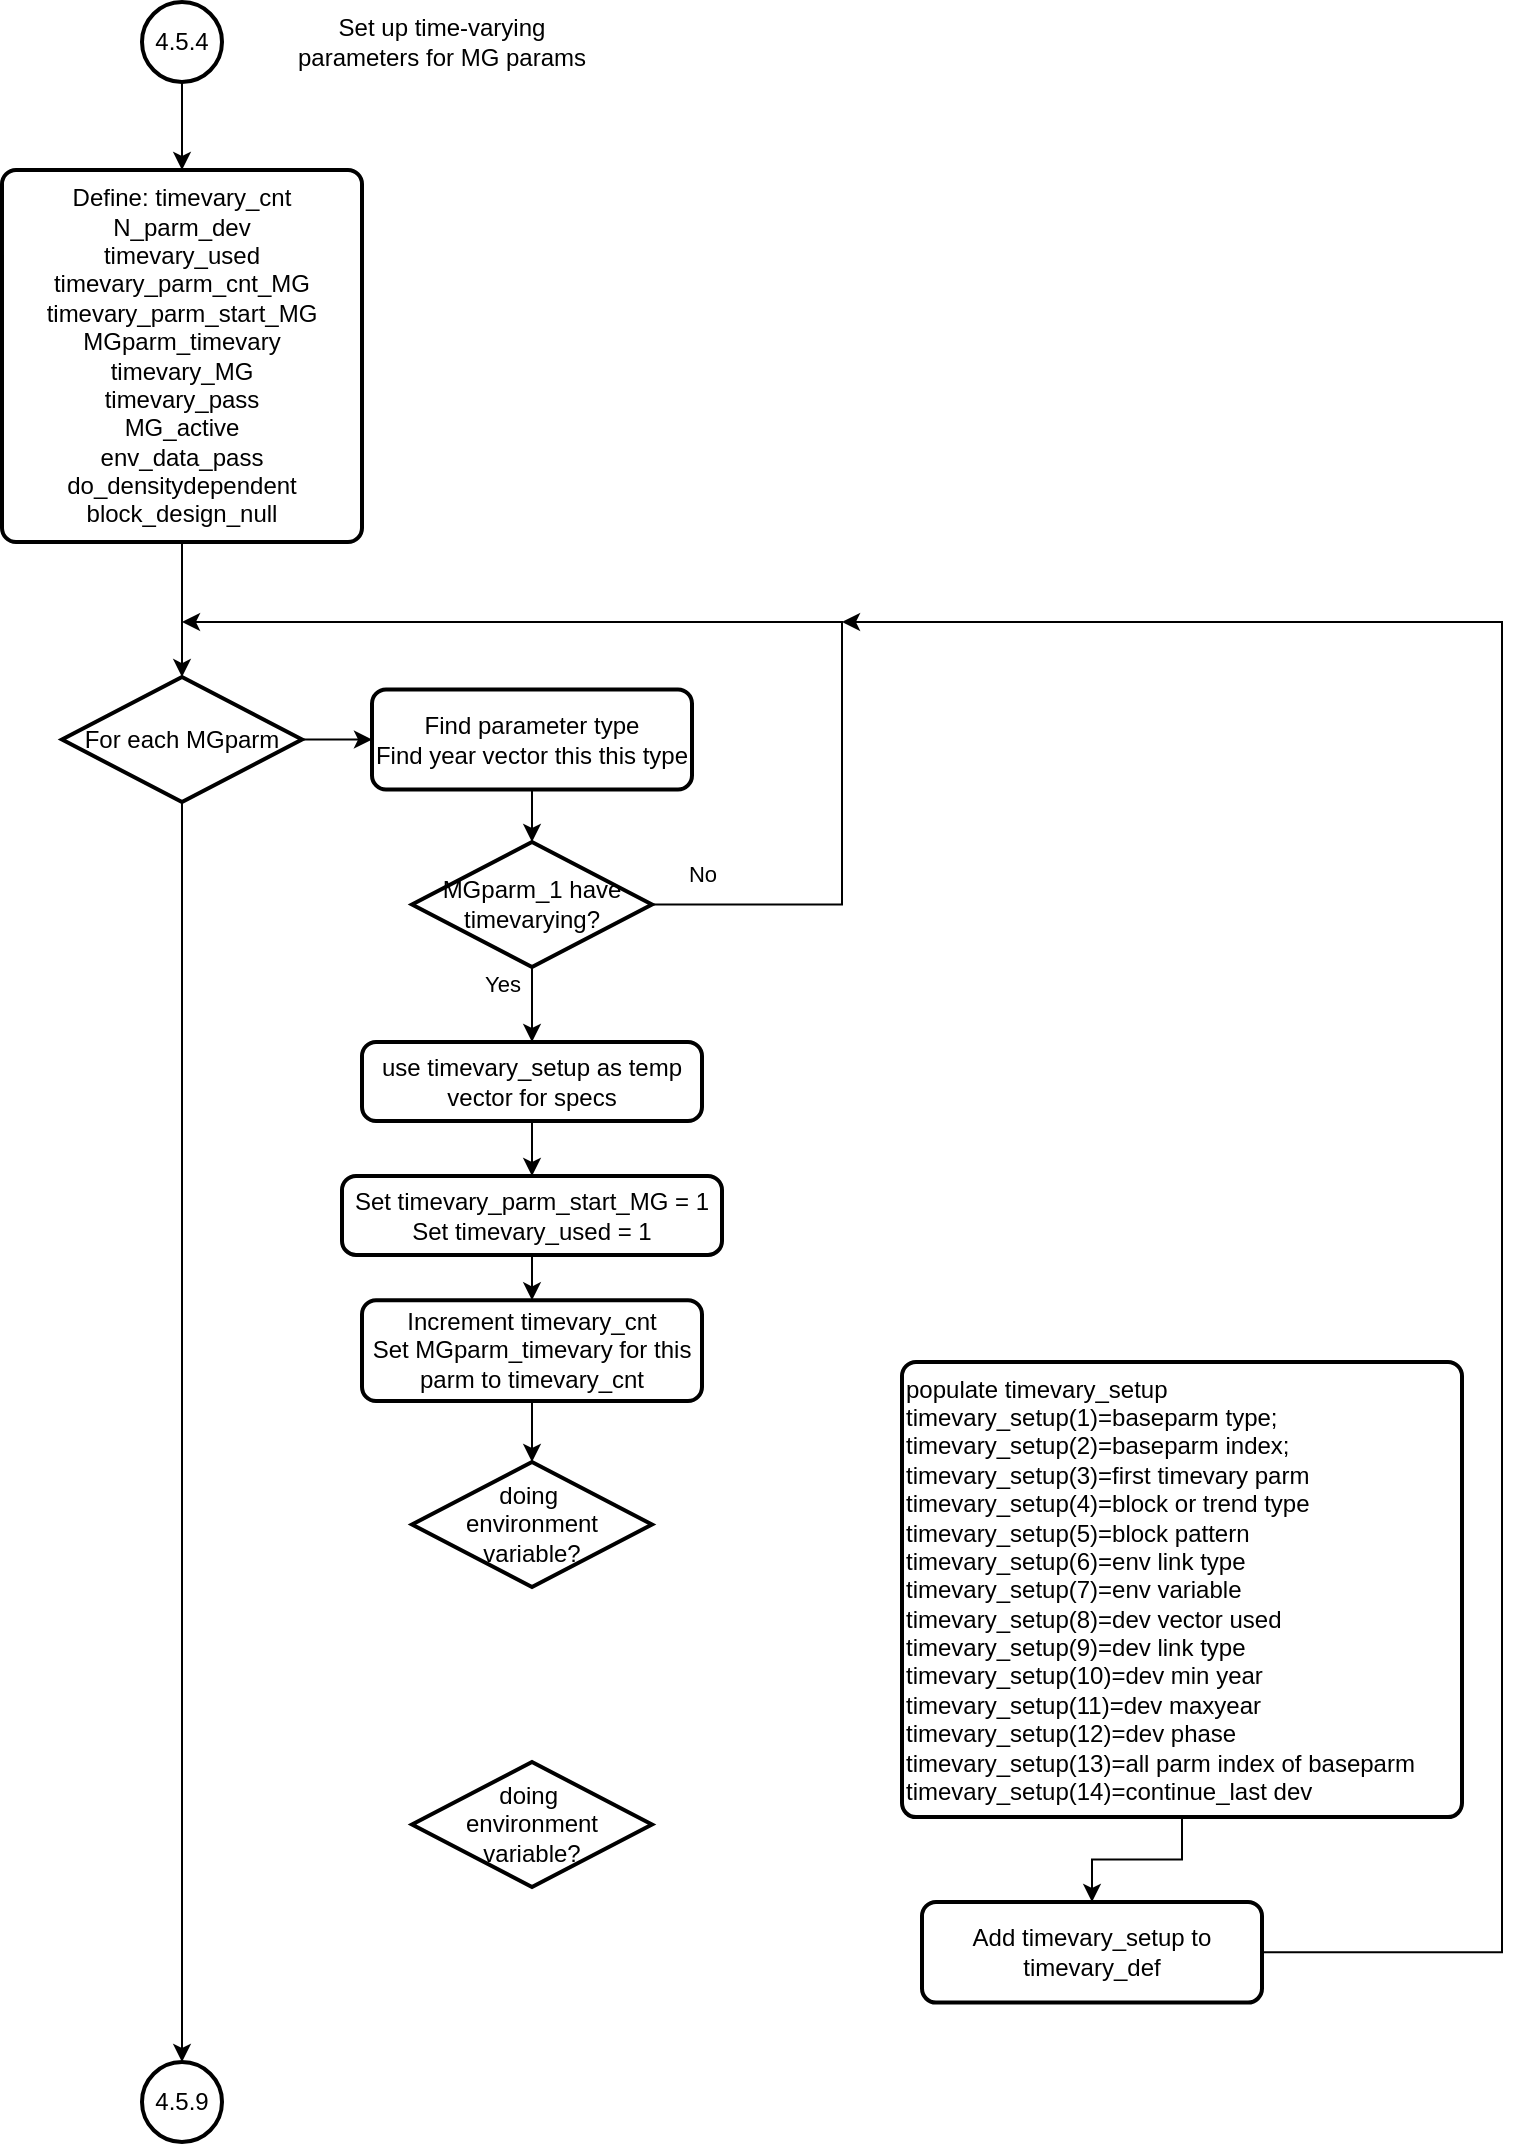<mxfile version="13.9.9" type="device"><diagram id="C5RBs43oDa-KdzZeNtuy" name="Page-1"><mxGraphModel dx="1086" dy="1835" grid="1" gridSize="10" guides="1" tooltips="1" connect="1" arrows="1" fold="1" page="1" pageScale="1" pageWidth="827" pageHeight="1169" math="0" shadow="0"><root><mxCell id="WIyWlLk6GJQsqaUBKTNV-0"/><mxCell id="WIyWlLk6GJQsqaUBKTNV-1" parent="WIyWlLk6GJQsqaUBKTNV-0"/><mxCell id="gBp-8HxVzQKSiaOTa8E5-0" style="edgeStyle=orthogonalEdgeStyle;rounded=0;orthogonalLoop=1;jettySize=auto;html=1;" parent="WIyWlLk6GJQsqaUBKTNV-1" source="gBp-8HxVzQKSiaOTa8E5-1" target="rgkPXZ9x3bOtmG_vWyVi-0" edge="1"><mxGeometry relative="1" as="geometry"><mxPoint x="110" y="-1010" as="targetPoint"/></mxGeometry></mxCell><mxCell id="gBp-8HxVzQKSiaOTa8E5-1" value="4.5.4" style="strokeWidth=2;html=1;shape=mxgraph.flowchart.start_2;whiteSpace=wrap;" parent="WIyWlLk6GJQsqaUBKTNV-1" vertex="1"><mxGeometry x="90" y="-1090" width="40" height="40" as="geometry"/></mxCell><mxCell id="gBp-8HxVzQKSiaOTa8E5-4" value="Set up time-varying parameters for MG params" style="text;html=1;strokeColor=none;fillColor=none;align=center;verticalAlign=middle;whiteSpace=wrap;rounded=0;" parent="WIyWlLk6GJQsqaUBKTNV-1" vertex="1"><mxGeometry x="165" y="-1090" width="150" height="40" as="geometry"/></mxCell><mxCell id="rgkPXZ9x3bOtmG_vWyVi-9" value="No" style="edgeStyle=orthogonalEdgeStyle;rounded=0;orthogonalLoop=1;jettySize=auto;html=1;exitX=1;exitY=0.5;exitDx=0;exitDy=0;exitPerimeter=0;" parent="WIyWlLk6GJQsqaUBKTNV-1" source="gBp-8HxVzQKSiaOTa8E5-60" edge="1"><mxGeometry x="-0.913" y="15" relative="1" as="geometry"><mxPoint x="110" y="-780" as="targetPoint"/><Array as="points"><mxPoint x="440" y="-639"/><mxPoint x="440" y="-780"/></Array><mxPoint as="offset"/></mxGeometry></mxCell><mxCell id="rgkPXZ9x3bOtmG_vWyVi-11" value="Yes" style="edgeStyle=orthogonalEdgeStyle;rounded=0;orthogonalLoop=1;jettySize=auto;html=1;" parent="WIyWlLk6GJQsqaUBKTNV-1" source="gBp-8HxVzQKSiaOTa8E5-60" target="rgkPXZ9x3bOtmG_vWyVi-8" edge="1"><mxGeometry x="-0.605" y="-15" relative="1" as="geometry"><mxPoint as="offset"/></mxGeometry></mxCell><mxCell id="gBp-8HxVzQKSiaOTa8E5-60" value="MGparm_1 have timevarying?" style="strokeWidth=2;html=1;shape=mxgraph.flowchart.decision;whiteSpace=wrap;" parent="WIyWlLk6GJQsqaUBKTNV-1" vertex="1"><mxGeometry x="225" y="-670" width="120" height="62.5" as="geometry"/></mxCell><mxCell id="rgkPXZ9x3bOtmG_vWyVi-0" value="Define: timevary_cnt&lt;br&gt;N_parm_dev&lt;br&gt;timevary_used&lt;br&gt;timevary_parm_cnt_MG&lt;br&gt;timevary_parm_start_MG&lt;br&gt;MGparm_timevary&lt;br&gt;timevary_MG&lt;br&gt;timevary_pass&lt;br&gt;MG_active&lt;br&gt;env_data_pass&lt;br&gt;do_densitydependent&lt;br&gt;block_design_null" style="rounded=1;whiteSpace=wrap;html=1;absoluteArcSize=1;arcSize=14;strokeWidth=2;" parent="WIyWlLk6GJQsqaUBKTNV-1" vertex="1"><mxGeometry x="20" y="-1006.03" width="180" height="186.03" as="geometry"/></mxCell><mxCell id="rgkPXZ9x3bOtmG_vWyVi-2" style="edgeStyle=orthogonalEdgeStyle;rounded=0;orthogonalLoop=1;jettySize=auto;html=1;entryX=0.5;entryY=0;entryDx=0;entryDy=0;entryPerimeter=0;" parent="WIyWlLk6GJQsqaUBKTNV-1" source="rgkPXZ9x3bOtmG_vWyVi-0" target="rgkPXZ9x3bOtmG_vWyVi-5" edge="1"><mxGeometry relative="1" as="geometry"><mxPoint x="205" y="-794.67" as="sourcePoint"/></mxGeometry></mxCell><mxCell id="JVj0b8JCaeAIzpmldChg-0" style="edgeStyle=orthogonalEdgeStyle;rounded=0;orthogonalLoop=1;jettySize=auto;html=1;" parent="WIyWlLk6GJQsqaUBKTNV-1" source="rgkPXZ9x3bOtmG_vWyVi-5" edge="1" target="Gbdc12eCtpD87RgiPHfx-5"><mxGeometry relative="1" as="geometry"><mxPoint x="600" y="-40" as="targetPoint"/><Array as="points"><mxPoint x="110" y="-40"/></Array></mxGeometry></mxCell><mxCell id="Gbdc12eCtpD87RgiPHfx-8" style="edgeStyle=orthogonalEdgeStyle;rounded=0;orthogonalLoop=1;jettySize=auto;html=1;entryX=0;entryY=0.5;entryDx=0;entryDy=0;" edge="1" parent="WIyWlLk6GJQsqaUBKTNV-1" source="rgkPXZ9x3bOtmG_vWyVi-5" target="Gbdc12eCtpD87RgiPHfx-7"><mxGeometry relative="1" as="geometry"/></mxCell><mxCell id="rgkPXZ9x3bOtmG_vWyVi-5" value="For each MGparm" style="strokeWidth=2;html=1;shape=mxgraph.flowchart.decision;whiteSpace=wrap;" parent="WIyWlLk6GJQsqaUBKTNV-1" vertex="1"><mxGeometry x="50" y="-752.48" width="120" height="62.5" as="geometry"/></mxCell><mxCell id="rgkPXZ9x3bOtmG_vWyVi-16" style="edgeStyle=orthogonalEdgeStyle;rounded=0;orthogonalLoop=1;jettySize=auto;html=1;" parent="WIyWlLk6GJQsqaUBKTNV-1" source="rgkPXZ9x3bOtmG_vWyVi-8" target="rgkPXZ9x3bOtmG_vWyVi-14" edge="1"><mxGeometry relative="1" as="geometry"/></mxCell><mxCell id="rgkPXZ9x3bOtmG_vWyVi-8" value="use timevary_setup as temp vector for specs" style="rounded=1;whiteSpace=wrap;html=1;absoluteArcSize=1;arcSize=14;strokeWidth=2;" parent="WIyWlLk6GJQsqaUBKTNV-1" vertex="1"><mxGeometry x="200" y="-570" width="170" height="39.46" as="geometry"/></mxCell><mxCell id="rgkPXZ9x3bOtmG_vWyVi-17" style="edgeStyle=orthogonalEdgeStyle;rounded=0;orthogonalLoop=1;jettySize=auto;html=1;" parent="WIyWlLk6GJQsqaUBKTNV-1" source="rgkPXZ9x3bOtmG_vWyVi-14" target="rgkPXZ9x3bOtmG_vWyVi-15" edge="1"><mxGeometry relative="1" as="geometry"/></mxCell><mxCell id="rgkPXZ9x3bOtmG_vWyVi-14" value="Set timevary_parm_start_MG = 1&lt;br&gt;Set timevary_used = 1" style="rounded=1;whiteSpace=wrap;html=1;absoluteArcSize=1;arcSize=14;strokeWidth=2;" parent="WIyWlLk6GJQsqaUBKTNV-1" vertex="1"><mxGeometry x="190" y="-503.02" width="190" height="39.46" as="geometry"/></mxCell><mxCell id="Gbdc12eCtpD87RgiPHfx-1" style="edgeStyle=orthogonalEdgeStyle;rounded=0;orthogonalLoop=1;jettySize=auto;html=1;exitX=0.5;exitY=1;exitDx=0;exitDy=0;" edge="1" parent="WIyWlLk6GJQsqaUBKTNV-1" source="rgkPXZ9x3bOtmG_vWyVi-15" target="Gbdc12eCtpD87RgiPHfx-10"><mxGeometry relative="1" as="geometry"><mxPoint x="440" y="-343.02" as="targetPoint"/><Array as="points"/></mxGeometry></mxCell><mxCell id="rgkPXZ9x3bOtmG_vWyVi-15" value="Increment timevary_cnt&lt;br&gt;Set MGparm_timevary for this parm to timevary_cnt" style="rounded=1;whiteSpace=wrap;html=1;absoluteArcSize=1;arcSize=14;strokeWidth=2;" parent="WIyWlLk6GJQsqaUBKTNV-1" vertex="1"><mxGeometry x="200" y="-440.85" width="170" height="50.31" as="geometry"/></mxCell><mxCell id="Gbdc12eCtpD87RgiPHfx-3" style="edgeStyle=orthogonalEdgeStyle;rounded=0;orthogonalLoop=1;jettySize=auto;html=1;" edge="1" parent="WIyWlLk6GJQsqaUBKTNV-1" source="Gbdc12eCtpD87RgiPHfx-0" target="Gbdc12eCtpD87RgiPHfx-2"><mxGeometry relative="1" as="geometry"/></mxCell><mxCell id="Gbdc12eCtpD87RgiPHfx-0" value="populate timevary_setup&amp;nbsp;&lt;br&gt;&lt;div&gt;timevary_setup(1)=baseparm type;&lt;/div&gt;&lt;div&gt;timevary_setup(2)=baseparm index;&lt;/div&gt;&lt;div&gt;timevary_setup(3)=first timevary parm&lt;/div&gt;&lt;div&gt;timevary_setup(4)=block or trend type&lt;/div&gt;&lt;div&gt;timevary_setup(5)=block pattern&lt;/div&gt;&lt;div&gt;timevary_setup(6)=env link type&lt;/div&gt;&lt;div&gt;timevary_setup(7)=env variable&lt;/div&gt;&lt;div&gt;timevary_setup(8)=dev vector used&lt;/div&gt;&lt;div&gt;timevary_setup(9)=dev link type&lt;/div&gt;&lt;div&gt;timevary_setup(10)=dev min year&lt;/div&gt;&lt;div&gt;timevary_setup(11)=dev maxyear&lt;/div&gt;&lt;div&gt;timevary_setup(12)=dev phase&lt;/div&gt;&lt;div&gt;timevary_setup(13)=all parm index of baseparm&lt;/div&gt;&lt;div&gt;timevary_setup(14)=continue_last dev&lt;/div&gt;" style="rounded=1;whiteSpace=wrap;html=1;absoluteArcSize=1;arcSize=14;strokeWidth=2;align=left;" vertex="1" parent="WIyWlLk6GJQsqaUBKTNV-1"><mxGeometry x="470" y="-410" width="280" height="227.54" as="geometry"/></mxCell><mxCell id="Gbdc12eCtpD87RgiPHfx-4" style="edgeStyle=orthogonalEdgeStyle;rounded=0;orthogonalLoop=1;jettySize=auto;html=1;" edge="1" parent="WIyWlLk6GJQsqaUBKTNV-1" source="Gbdc12eCtpD87RgiPHfx-2"><mxGeometry relative="1" as="geometry"><mxPoint x="440" y="-780" as="targetPoint"/><Array as="points"><mxPoint x="770" y="-115"/><mxPoint x="770" y="-780"/></Array></mxGeometry></mxCell><mxCell id="Gbdc12eCtpD87RgiPHfx-2" value="Add timevary_setup to timevary_def" style="rounded=1;whiteSpace=wrap;html=1;absoluteArcSize=1;arcSize=14;strokeWidth=2;" vertex="1" parent="WIyWlLk6GJQsqaUBKTNV-1"><mxGeometry x="480" y="-140" width="170" height="50.31" as="geometry"/></mxCell><mxCell id="Gbdc12eCtpD87RgiPHfx-5" value="4.5.9" style="strokeWidth=2;html=1;shape=mxgraph.flowchart.start_2;whiteSpace=wrap;" vertex="1" parent="WIyWlLk6GJQsqaUBKTNV-1"><mxGeometry x="90" y="-60" width="40" height="40" as="geometry"/></mxCell><mxCell id="Gbdc12eCtpD87RgiPHfx-9" style="edgeStyle=orthogonalEdgeStyle;rounded=0;orthogonalLoop=1;jettySize=auto;html=1;exitX=0.5;exitY=1;exitDx=0;exitDy=0;" edge="1" parent="WIyWlLk6GJQsqaUBKTNV-1" source="Gbdc12eCtpD87RgiPHfx-7" target="gBp-8HxVzQKSiaOTa8E5-60"><mxGeometry relative="1" as="geometry"/></mxCell><mxCell id="Gbdc12eCtpD87RgiPHfx-7" value="Find parameter type&lt;br&gt;Find year vector this this type" style="rounded=1;whiteSpace=wrap;html=1;absoluteArcSize=1;arcSize=14;strokeWidth=2;" vertex="1" parent="WIyWlLk6GJQsqaUBKTNV-1"><mxGeometry x="205" y="-746.23" width="160" height="50" as="geometry"/></mxCell><mxCell id="Gbdc12eCtpD87RgiPHfx-10" value="doing&amp;nbsp;&lt;span style=&quot;color: rgba(0 , 0 , 0 , 0) ; font-family: monospace ; font-size: 0px&quot;&gt;%3CmxGraphModel%3E%3Croot%3E%3CmxCell%20id%3D%220%22%2F%3E%3CmxCell%20id%3D%221%22%20parent%3D%220%22%2F%3E%3CmxCell%20id%3D%222%22%20value%3D%22MGparm_1%20have%20timevarying%3F%22%20style%3D%22strokeWidth%3D2%3Bhtml%3D1%3Bshape%3Dmxgraph.flowchart.decision%3BwhiteSpace%3Dwrap%3B%22%20vertex%3D%221%22%20parent%3D%221%22%3E%3CmxGeometry%20x%3D%22225%22%20y%3D%22-670%22%20width%3D%22120%22%20height%3D%2262.5%22%20as%3D%22geometry%22%2F%3E%3C%2FmxCell%3E%3C%2Froot%3E%3C%2FmxGraphModel%3E&lt;/span&gt;&lt;br&gt;environment variable?" style="strokeWidth=2;html=1;shape=mxgraph.flowchart.decision;whiteSpace=wrap;" vertex="1" parent="WIyWlLk6GJQsqaUBKTNV-1"><mxGeometry x="225" y="-360" width="120" height="62.5" as="geometry"/></mxCell><mxCell id="Gbdc12eCtpD87RgiPHfx-11" value="doing&amp;nbsp;&lt;span style=&quot;color: rgba(0 , 0 , 0 , 0) ; font-family: monospace ; font-size: 0px&quot;&gt;%3CmxGraphModel%3E%3Croot%3E%3CmxCell%20id%3D%220%22%2F%3E%3CmxCell%20id%3D%221%22%20parent%3D%220%22%2F%3E%3CmxCell%20id%3D%222%22%20value%3D%22MGparm_1%20have%20timevarying%3F%22%20style%3D%22strokeWidth%3D2%3Bhtml%3D1%3Bshape%3Dmxgraph.flowchart.decision%3BwhiteSpace%3Dwrap%3B%22%20vertex%3D%221%22%20parent%3D%221%22%3E%3CmxGeometry%20x%3D%22225%22%20y%3D%22-670%22%20width%3D%22120%22%20height%3D%2262.5%22%20as%3D%22geometry%22%2F%3E%3C%2FmxCell%3E%3C%2Froot%3E%3C%2FmxGraphModel%3E&lt;/span&gt;&lt;br&gt;environment variable?" style="strokeWidth=2;html=1;shape=mxgraph.flowchart.decision;whiteSpace=wrap;" vertex="1" parent="WIyWlLk6GJQsqaUBKTNV-1"><mxGeometry x="225" y="-210" width="120" height="62.5" as="geometry"/></mxCell></root></mxGraphModel></diagram></mxfile>